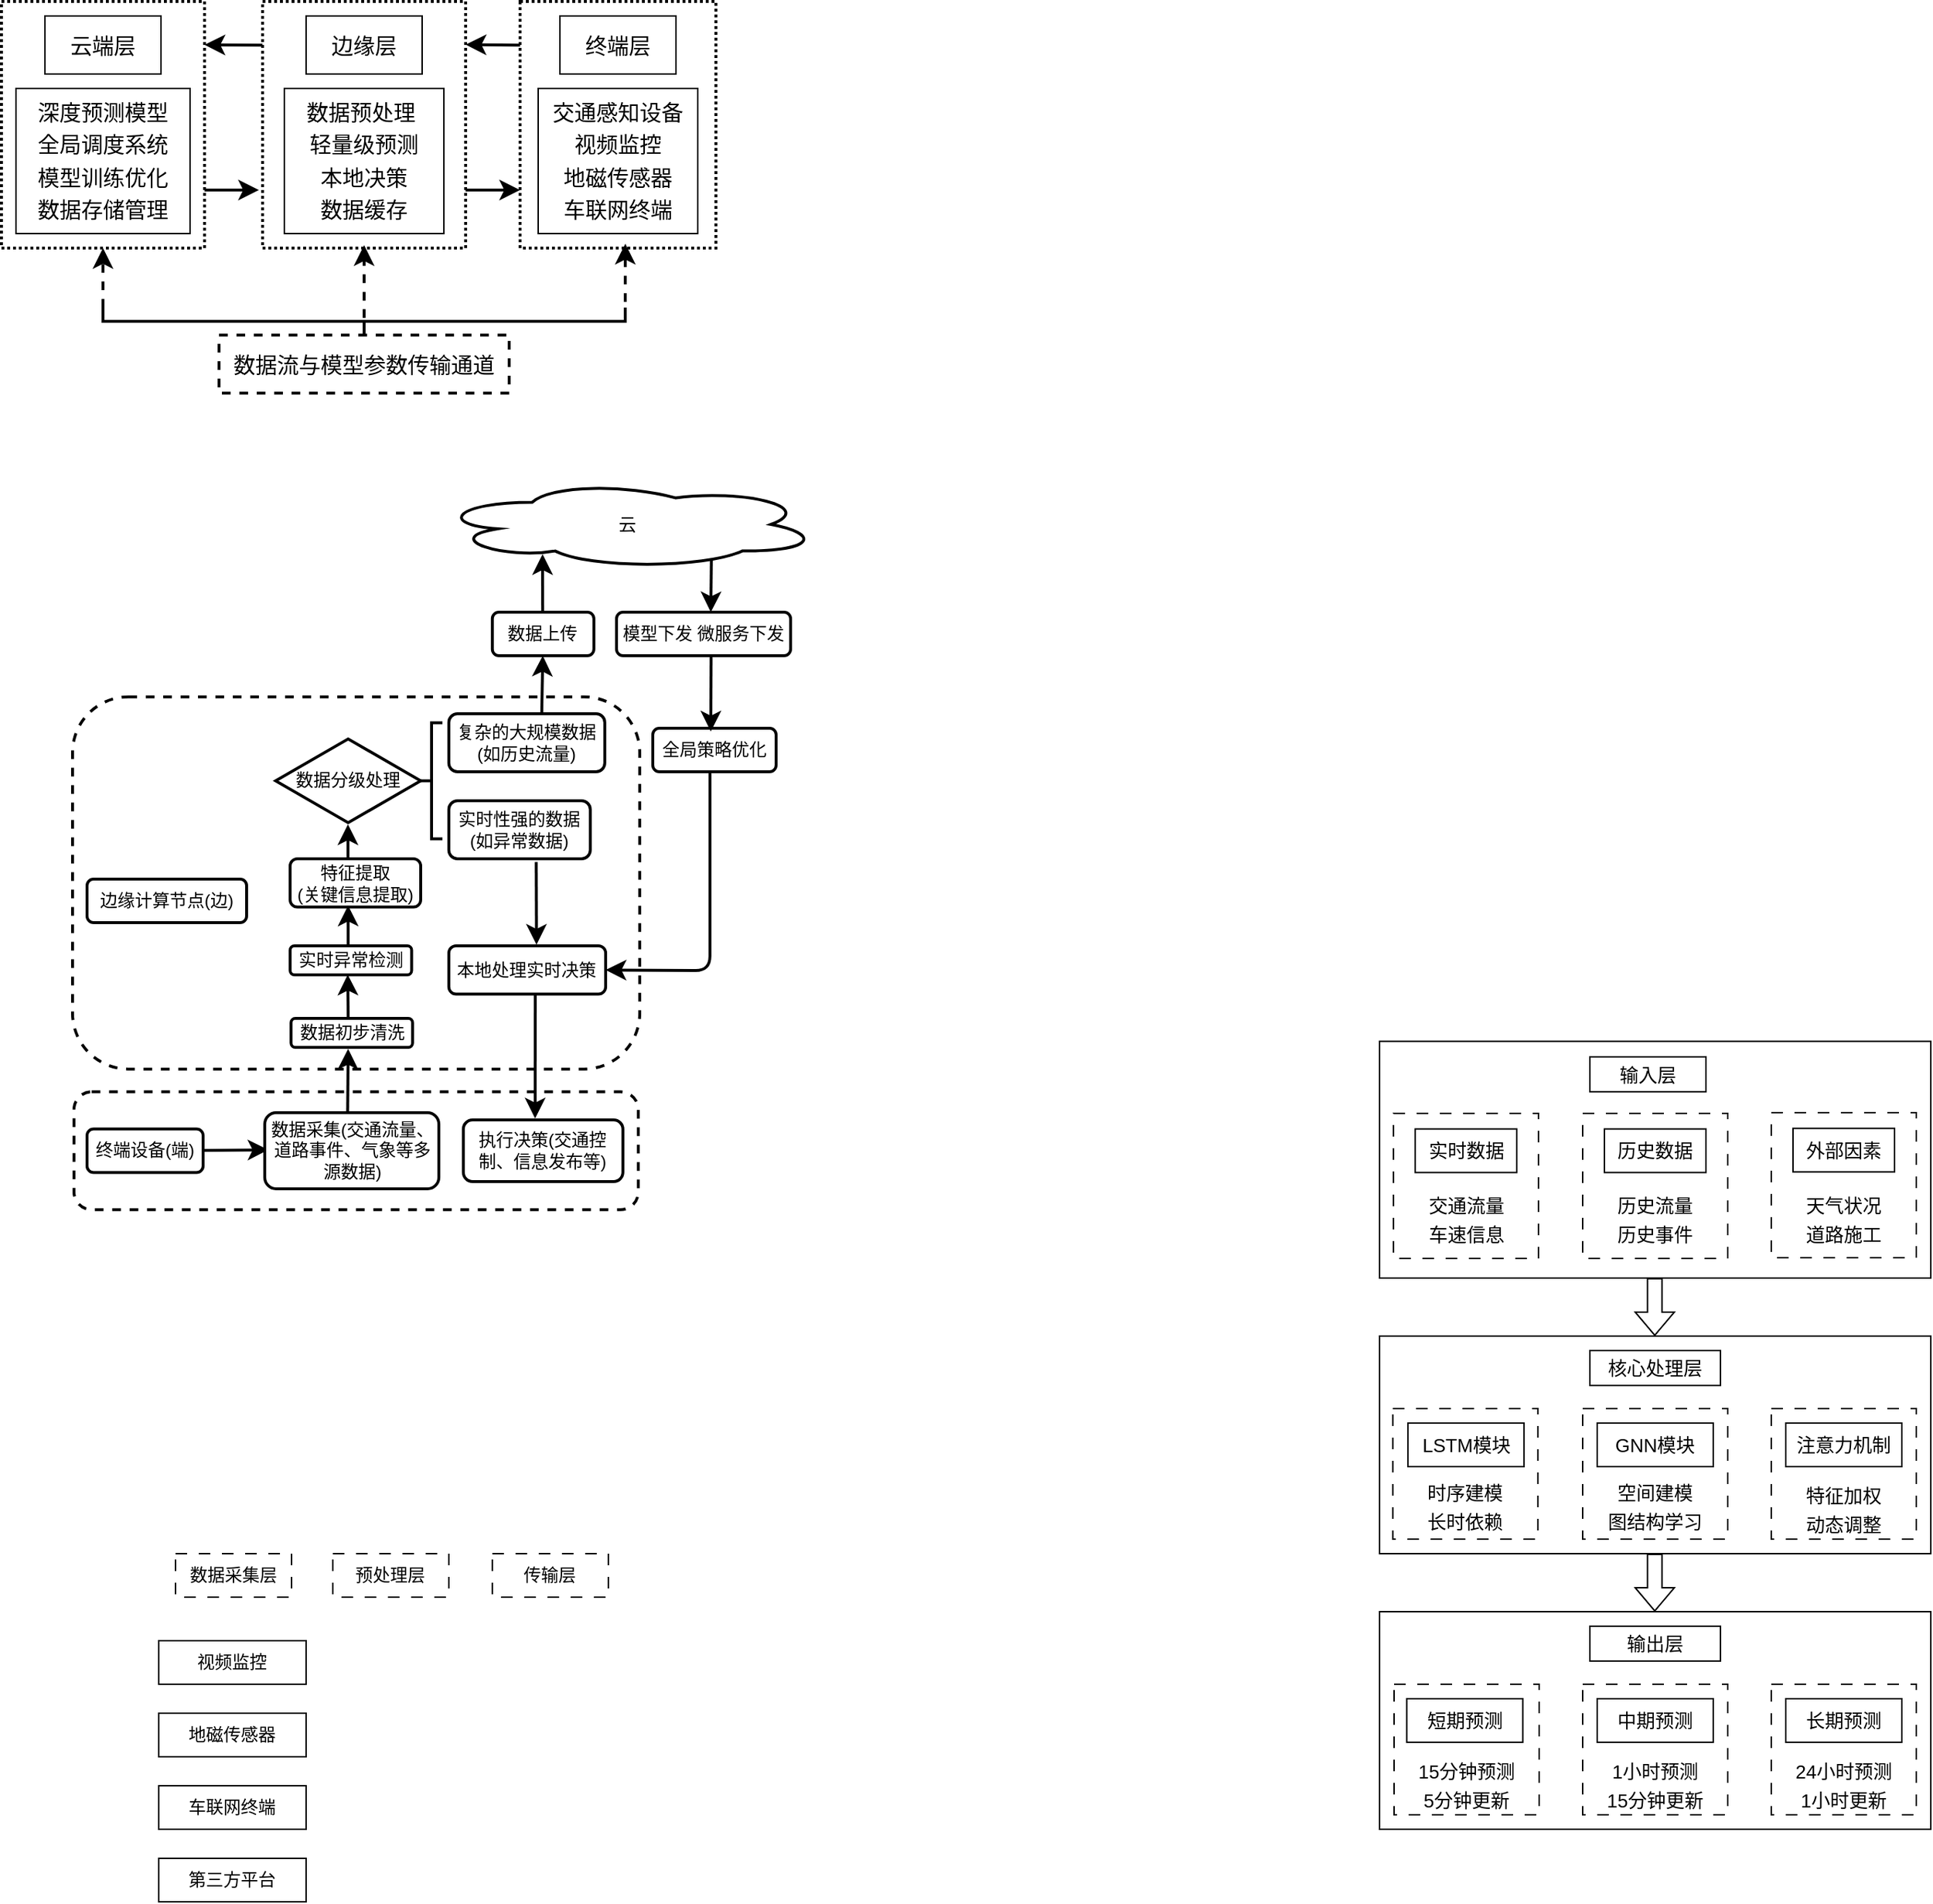 <mxfile version="27.1.3">
  <diagram name="第 1 页" id="DF35kKNHORPSfNY7rUzX">
    <mxGraphModel dx="1016" dy="551" grid="0" gridSize="10" guides="1" tooltips="1" connect="1" arrows="1" fold="1" page="0" pageScale="1" pageWidth="1169" pageHeight="827" math="0" shadow="0">
      <root>
        <mxCell id="0" />
        <mxCell id="1" parent="0" />
        <mxCell id="SpjaAecNoGV0xSyJZOEl-1" value="&lt;font style=&quot;font-size: 15px;&quot;&gt;数据流与模型参数传输通道&lt;/font&gt;" style="rounded=0;whiteSpace=wrap;html=1;dashed=1;strokeWidth=2;fillColor=none;" parent="1" vertex="1">
          <mxGeometry x="210" y="450" width="200" height="40" as="geometry" />
        </mxCell>
        <mxCell id="SpjaAecNoGV0xSyJZOEl-2" value="" style="strokeWidth=2;html=1;shape=mxgraph.flowchart.annotation_2;align=left;labelPosition=right;pointerEvents=1;direction=north;" parent="1" vertex="1">
          <mxGeometry x="130" y="431" width="360" height="19" as="geometry" />
        </mxCell>
        <mxCell id="SpjaAecNoGV0xSyJZOEl-5" value="" style="endArrow=classic;html=1;rounded=0;fontSize=12;startSize=8;endSize=8;curved=1;strokeWidth=2;dashed=1;" parent="1" edge="1">
          <mxGeometry width="50" height="50" relative="1" as="geometry">
            <mxPoint x="130" y="431" as="sourcePoint" />
            <mxPoint x="130" y="390" as="targetPoint" />
          </mxGeometry>
        </mxCell>
        <mxCell id="SpjaAecNoGV0xSyJZOEl-6" value="" style="endArrow=classic;html=1;rounded=0;fontSize=12;startSize=8;endSize=8;curved=1;strokeWidth=2;exitX=0.523;exitY=0.5;exitDx=0;exitDy=0;exitPerimeter=0;dashed=1;entryX=3.158;entryY=0.5;entryDx=0;entryDy=0;entryPerimeter=0;" parent="1" edge="1">
          <mxGeometry width="50" height="50" relative="1" as="geometry">
            <mxPoint x="310" y="438.063" as="sourcePoint" />
            <mxPoint x="310" y="387.998" as="targetPoint" />
          </mxGeometry>
        </mxCell>
        <mxCell id="SpjaAecNoGV0xSyJZOEl-7" value="" style="endArrow=classic;html=1;rounded=0;fontSize=12;startSize=8;endSize=8;curved=1;strokeWidth=2;entryX=3.158;entryY=0.5;entryDx=0;entryDy=0;entryPerimeter=0;exitX=0.523;exitY=0.5;exitDx=0;exitDy=0;exitPerimeter=0;dashed=1;" parent="1" edge="1">
          <mxGeometry width="50" height="50" relative="1" as="geometry">
            <mxPoint x="490" y="439.002" as="sourcePoint" />
            <mxPoint x="490.05" y="387" as="targetPoint" />
          </mxGeometry>
        </mxCell>
        <mxCell id="SpjaAecNoGV0xSyJZOEl-8" value="&lt;font style=&quot;font-size: 15px;&quot;&gt;云端层&lt;/font&gt;" style="rounded=0;whiteSpace=wrap;html=1;fillColor=none;" parent="1" vertex="1">
          <mxGeometry x="90" y="230" width="80" height="40" as="geometry" />
        </mxCell>
        <mxCell id="SpjaAecNoGV0xSyJZOEl-9" style="edgeStyle=none;curved=1;rounded=0;orthogonalLoop=1;jettySize=auto;html=1;exitX=0.5;exitY=0;exitDx=0;exitDy=0;fontSize=12;startSize=8;endSize=8;" parent="1" source="SpjaAecNoGV0xSyJZOEl-8" target="SpjaAecNoGV0xSyJZOEl-8" edge="1">
          <mxGeometry relative="1" as="geometry" />
        </mxCell>
        <mxCell id="SpjaAecNoGV0xSyJZOEl-10" value="&lt;div style=&quot;line-height: 150%;&quot;&gt;&lt;font style=&quot;font-size: 15px; line-height: 150%;&quot;&gt;深度预测模型&lt;/font&gt;&lt;div&gt;&lt;font style=&quot;font-size: 15px; line-height: 150%;&quot;&gt;全局调度系统&lt;/font&gt;&lt;/div&gt;&lt;div&gt;&lt;font style=&quot;font-size: 15px; line-height: 150%;&quot;&gt;模型训练优化&lt;/font&gt;&lt;/div&gt;&lt;div&gt;&lt;font style=&quot;font-size: 15px; line-height: 150%;&quot;&gt;数据存储管理&lt;/font&gt;&lt;/div&gt;&lt;/div&gt;" style="rounded=0;whiteSpace=wrap;html=1;" parent="1" vertex="1">
          <mxGeometry x="70" y="280" width="120" height="100" as="geometry" />
        </mxCell>
        <mxCell id="SpjaAecNoGV0xSyJZOEl-12" value="&lt;font style=&quot;font-size: 15px;&quot;&gt;边缘层&lt;/font&gt;" style="rounded=0;whiteSpace=wrap;html=1;fillColor=none;" parent="1" vertex="1">
          <mxGeometry x="270" y="230" width="80" height="40" as="geometry" />
        </mxCell>
        <mxCell id="SpjaAecNoGV0xSyJZOEl-13" value="&lt;div style=&quot;line-height: 150%;&quot;&gt;&lt;div&gt;&lt;font style=&quot;font-size: 15px; line-height: 150%;&quot;&gt;数据预处理&amp;nbsp;&lt;/font&gt;&lt;/div&gt;&lt;div&gt;&lt;span style=&quot;font-size: 15px; line-height: 150%;&quot;&gt;轻量级预测&lt;/span&gt;&lt;/div&gt;&lt;div&gt;&lt;span style=&quot;background-color: transparent; color: light-dark(rgb(0, 0, 0), rgb(255, 255, 255)); font-size: 15px; line-height: 150%;&quot;&gt;本地决策&lt;/span&gt;&lt;/div&gt;&lt;div&gt;&lt;span style=&quot;font-size: 15px; background-color: transparent; color: light-dark(rgb(0, 0, 0), rgb(255, 255, 255)); line-height: 150%;&quot;&gt;数据缓存&lt;/span&gt;&lt;/div&gt;&lt;/div&gt;" style="rounded=0;whiteSpace=wrap;html=1;" parent="1" vertex="1">
          <mxGeometry x="255" y="280" width="110" height="100" as="geometry" />
        </mxCell>
        <mxCell id="SpjaAecNoGV0xSyJZOEl-14" value="&lt;font style=&quot;font-size: 15px;&quot;&gt;终端层&lt;/font&gt;" style="rounded=0;whiteSpace=wrap;html=1;fillColor=none;" parent="1" vertex="1">
          <mxGeometry x="445" y="230" width="80" height="40" as="geometry" />
        </mxCell>
        <mxCell id="SpjaAecNoGV0xSyJZOEl-15" value="&lt;div style=&quot;line-height: 150%;&quot;&gt;&lt;div&gt;&lt;font style=&quot;font-size: 15px; line-height: 150%;&quot;&gt;交通感知设备&lt;/font&gt;&lt;/div&gt;&lt;div&gt;&lt;font style=&quot;font-size: 15px; line-height: 150%;&quot;&gt;视频监控&lt;/font&gt;&lt;/div&gt;&lt;div&gt;&lt;font style=&quot;font-size: 15px; line-height: 150%;&quot;&gt;地磁传感器&lt;/font&gt;&lt;/div&gt;&lt;div&gt;&lt;font style=&quot;font-size: 15px; line-height: 150%;&quot;&gt;车联网终端&lt;/font&gt;&lt;/div&gt;&lt;/div&gt;" style="rounded=0;whiteSpace=wrap;html=1;" parent="1" vertex="1">
          <mxGeometry x="430" y="280" width="110" height="100" as="geometry" />
        </mxCell>
        <mxCell id="SpjaAecNoGV0xSyJZOEl-20" value="" style="rounded=0;whiteSpace=wrap;html=1;fillColor=none;dashed=1;dashPattern=1 1;strokeWidth=2;" parent="1" vertex="1">
          <mxGeometry x="60" y="220" width="140" height="170" as="geometry" />
        </mxCell>
        <mxCell id="SpjaAecNoGV0xSyJZOEl-21" value="" style="rounded=0;whiteSpace=wrap;html=1;fillColor=none;dashed=1;dashPattern=1 1;strokeWidth=2;glass=0;" parent="1" vertex="1">
          <mxGeometry x="240" y="220" width="140" height="170" as="geometry" />
        </mxCell>
        <mxCell id="SpjaAecNoGV0xSyJZOEl-22" value="" style="rounded=0;whiteSpace=wrap;html=1;fillColor=none;dashed=1;dashPattern=1 1;strokeWidth=2;" parent="1" vertex="1">
          <mxGeometry x="417.5" y="220" width="135" height="170" as="geometry" />
        </mxCell>
        <mxCell id="sg6L_MZa9gXwDMddU_bD-1" value="" style="endArrow=classic;html=1;rounded=0;fontSize=12;startSize=8;endSize=8;curved=1;entryX=1;entryY=0.175;entryDx=0;entryDy=0;entryPerimeter=0;exitX=0;exitY=0.177;exitDx=0;exitDy=0;exitPerimeter=0;strokeWidth=2;" edge="1" parent="1" source="SpjaAecNoGV0xSyJZOEl-22" target="SpjaAecNoGV0xSyJZOEl-21">
          <mxGeometry width="50" height="50" relative="1" as="geometry">
            <mxPoint x="417.495" y="249.15" as="sourcePoint" />
            <mxPoint x="380.19" y="250.85" as="targetPoint" />
          </mxGeometry>
        </mxCell>
        <mxCell id="sg6L_MZa9gXwDMddU_bD-2" value="" style="endArrow=classic;html=1;rounded=0;fontSize=12;startSize=8;endSize=8;curved=1;exitX=1;exitY=0.75;exitDx=0;exitDy=0;entryX=0;entryY=0.75;entryDx=0;entryDy=0;strokeWidth=2;" edge="1" parent="1">
          <mxGeometry width="50" height="50" relative="1" as="geometry">
            <mxPoint x="380" y="350.0" as="sourcePoint" />
            <mxPoint x="417.5" y="350.0" as="targetPoint" />
          </mxGeometry>
        </mxCell>
        <mxCell id="sg6L_MZa9gXwDMddU_bD-3" value="" style="endArrow=classic;html=1;rounded=0;fontSize=12;startSize=8;endSize=8;curved=1;entryX=1;entryY=0.176;entryDx=0;entryDy=0;entryPerimeter=0;exitX=-0.001;exitY=0.177;exitDx=0;exitDy=0;exitPerimeter=0;strokeWidth=2;" edge="1" parent="1" source="SpjaAecNoGV0xSyJZOEl-21" target="SpjaAecNoGV0xSyJZOEl-20">
          <mxGeometry width="50" height="50" relative="1" as="geometry">
            <mxPoint x="237.495" y="249.57" as="sourcePoint" />
            <mxPoint x="200" y="250.42" as="targetPoint" />
          </mxGeometry>
        </mxCell>
        <mxCell id="sg6L_MZa9gXwDMddU_bD-4" value="" style="endArrow=classic;html=1;rounded=0;fontSize=12;startSize=8;endSize=8;curved=1;exitX=1;exitY=0.75;exitDx=0;exitDy=0;entryX=0;entryY=0.75;entryDx=0;entryDy=0;strokeWidth=2;" edge="1" parent="1">
          <mxGeometry width="50" height="50" relative="1" as="geometry">
            <mxPoint x="200" y="350" as="sourcePoint" />
            <mxPoint x="237.5" y="350" as="targetPoint" />
          </mxGeometry>
        </mxCell>
        <mxCell id="sg6L_MZa9gXwDMddU_bD-5" value="云" style="ellipse;shape=cloud;whiteSpace=wrap;html=1;rounded=1;strokeWidth=2;" vertex="1" parent="1">
          <mxGeometry x="360" y="550" width="263.39" height="61" as="geometry" />
        </mxCell>
        <mxCell id="sg6L_MZa9gXwDMddU_bD-6" value="边缘计算节点(边)" style="rounded=1;whiteSpace=wrap;html=1;strokeWidth=2;" vertex="1" parent="1">
          <mxGeometry x="119" y="825" width="110" height="30" as="geometry" />
        </mxCell>
        <mxCell id="sg6L_MZa9gXwDMddU_bD-7" value="" style="edgeStyle=none;curved=1;rounded=1;orthogonalLoop=1;jettySize=auto;html=1;fontSize=12;startSize=8;endSize=8;strokeWidth=2;" edge="1" parent="1">
          <mxGeometry relative="1" as="geometry">
            <mxPoint x="433.09" y="641" as="sourcePoint" />
            <mxPoint x="433" y="601" as="targetPoint" />
          </mxGeometry>
        </mxCell>
        <mxCell id="sg6L_MZa9gXwDMddU_bD-8" value="数据上传" style="rounded=1;whiteSpace=wrap;html=1;strokeWidth=2;" vertex="1" parent="1">
          <mxGeometry x="398.39" y="641" width="70" height="30" as="geometry" />
        </mxCell>
        <mxCell id="sg6L_MZa9gXwDMddU_bD-9" value="模型下发 微服务下发" style="whiteSpace=wrap;html=1;rounded=1;strokeWidth=2;" vertex="1" parent="1">
          <mxGeometry x="484" y="641" width="120" height="30" as="geometry" />
        </mxCell>
        <mxCell id="sg6L_MZa9gXwDMddU_bD-10" value="" style="rounded=1;whiteSpace=wrap;html=1;fillColor=none;dashed=1;strokeWidth=2;" vertex="1" parent="1">
          <mxGeometry x="110" y="971.63" width="389" height="81.25" as="geometry" />
        </mxCell>
        <mxCell id="sg6L_MZa9gXwDMddU_bD-11" value="" style="edgeStyle=none;curved=1;rounded=1;orthogonalLoop=1;jettySize=auto;html=1;fontSize=12;startSize=8;endSize=8;strokeWidth=2;" edge="1" parent="1">
          <mxGeometry relative="1" as="geometry">
            <mxPoint x="199.0" y="1012.015" as="sourcePoint" />
            <mxPoint x="244" y="1011.627" as="targetPoint" />
          </mxGeometry>
        </mxCell>
        <mxCell id="sg6L_MZa9gXwDMddU_bD-12" value="终端设备(端)" style="rounded=1;whiteSpace=wrap;html=1;strokeWidth=2;" vertex="1" parent="1">
          <mxGeometry x="119" y="997.25" width="80" height="30" as="geometry" />
        </mxCell>
        <mxCell id="sg6L_MZa9gXwDMddU_bD-13" value="数据采集(交通流量、道路事件、气象等多源数据)" style="rounded=1;whiteSpace=wrap;html=1;strokeWidth=2;" vertex="1" parent="1">
          <mxGeometry x="241.52" y="986" width="120" height="52.5" as="geometry" />
        </mxCell>
        <mxCell id="sg6L_MZa9gXwDMddU_bD-14" value="执行决策(交通控制、信息发布等)" style="rounded=1;whiteSpace=wrap;html=1;strokeWidth=2;" vertex="1" parent="1">
          <mxGeometry x="378.39" y="991" width="110" height="42.5" as="geometry" />
        </mxCell>
        <mxCell id="sg6L_MZa9gXwDMddU_bD-15" value="数据初步清洗" style="rounded=1;whiteSpace=wrap;html=1;strokeWidth=2;" vertex="1" parent="1">
          <mxGeometry x="259.64" y="921" width="83.75" height="20" as="geometry" />
        </mxCell>
        <mxCell id="sg6L_MZa9gXwDMddU_bD-16" value="实时异常检测" style="rounded=1;whiteSpace=wrap;html=1;strokeWidth=2;" vertex="1" parent="1">
          <mxGeometry x="259.01" y="871" width="83.75" height="20" as="geometry" />
        </mxCell>
        <mxCell id="sg6L_MZa9gXwDMddU_bD-17" value="" style="edgeStyle=none;curved=1;rounded=1;orthogonalLoop=1;jettySize=auto;html=1;fontSize=12;startSize=8;endSize=8;strokeWidth=2;" edge="1" parent="1">
          <mxGeometry relative="1" as="geometry">
            <mxPoint x="298.86" y="811" as="sourcePoint" />
            <mxPoint x="298.86" y="787.25" as="targetPoint" />
          </mxGeometry>
        </mxCell>
        <mxCell id="sg6L_MZa9gXwDMddU_bD-18" value="特征提取&lt;div&gt;(关键信息提取)&lt;/div&gt;" style="rounded=1;whiteSpace=wrap;html=1;strokeWidth=2;" vertex="1" parent="1">
          <mxGeometry x="259" y="811" width="90" height="33.25" as="geometry" />
        </mxCell>
        <mxCell id="sg6L_MZa9gXwDMddU_bD-19" value="" style="edgeStyle=none;curved=1;rounded=1;orthogonalLoop=1;jettySize=auto;html=1;fontSize=12;startSize=8;endSize=8;exitX=0.618;exitY=1.057;exitDx=0;exitDy=0;exitPerimeter=0;strokeWidth=2;entryX=0.559;entryY=-0.024;entryDx=0;entryDy=0;entryPerimeter=0;" edge="1" parent="1" source="sg6L_MZa9gXwDMddU_bD-20" target="sg6L_MZa9gXwDMddU_bD-30">
          <mxGeometry relative="1" as="geometry">
            <mxPoint x="422.541" y="812.48" as="sourcePoint" />
            <mxPoint x="422.19" y="871" as="targetPoint" />
          </mxGeometry>
        </mxCell>
        <mxCell id="sg6L_MZa9gXwDMddU_bD-20" value="实时性强的数据&lt;div&gt;(如异常数据)&lt;/div&gt;" style="rounded=1;whiteSpace=wrap;html=1;strokeWidth=2;" vertex="1" parent="1">
          <mxGeometry x="368.39" y="771" width="97.51" height="40" as="geometry" />
        </mxCell>
        <mxCell id="sg6L_MZa9gXwDMddU_bD-21" value="" style="edgeStyle=none;curved=1;rounded=1;orthogonalLoop=1;jettySize=auto;html=1;fontSize=12;startSize=8;endSize=8;strokeWidth=2;exitX=0.596;exitY=-0.01;exitDx=0;exitDy=0;exitPerimeter=0;" edge="1" parent="1" source="sg6L_MZa9gXwDMddU_bD-22" target="sg6L_MZa9gXwDMddU_bD-8">
          <mxGeometry relative="1" as="geometry" />
        </mxCell>
        <mxCell id="sg6L_MZa9gXwDMddU_bD-22" value="复杂的大规模数据&lt;div&gt;(如历史流量)&lt;/div&gt;" style="rounded=1;whiteSpace=wrap;html=1;strokeWidth=2;" vertex="1" parent="1">
          <mxGeometry x="368.39" y="711" width="107.51" height="40" as="geometry" />
        </mxCell>
        <mxCell id="sg6L_MZa9gXwDMddU_bD-23" value="" style="endArrow=classic;html=1;rounded=1;fontSize=12;startSize=8;endSize=8;curved=1;strokeWidth=2;exitX=0.719;exitY=0.901;exitDx=0;exitDy=0;exitPerimeter=0;" edge="1" parent="1" source="sg6L_MZa9gXwDMddU_bD-5">
          <mxGeometry width="50" height="50" relative="1" as="geometry">
            <mxPoint x="549" y="601" as="sourcePoint" />
            <mxPoint x="549" y="641" as="targetPoint" />
          </mxGeometry>
        </mxCell>
        <mxCell id="sg6L_MZa9gXwDMddU_bD-24" value="数据分级处理" style="html=1;whiteSpace=wrap;aspect=fixed;shape=isoRectangle;rounded=1;strokeWidth=2;" vertex="1" parent="1">
          <mxGeometry x="249" y="727.25" width="100" height="60" as="geometry" />
        </mxCell>
        <mxCell id="sg6L_MZa9gXwDMddU_bD-25" value="" style="strokeWidth=2;html=1;shape=mxgraph.flowchart.annotation_2;align=left;labelPosition=right;pointerEvents=1;rounded=1;" vertex="1" parent="1">
          <mxGeometry x="349" y="717.25" width="15" height="80" as="geometry" />
        </mxCell>
        <mxCell id="sg6L_MZa9gXwDMddU_bD-26" value="" style="endArrow=classic;html=1;rounded=1;fontSize=12;startSize=8;endSize=8;curved=1;exitX=0.476;exitY=0.016;exitDx=0;exitDy=0;exitPerimeter=0;strokeWidth=2;" edge="1" parent="1" source="sg6L_MZa9gXwDMddU_bD-13">
          <mxGeometry width="50" height="50" relative="1" as="geometry">
            <mxPoint x="299" y="971" as="sourcePoint" />
            <mxPoint x="299" y="942" as="targetPoint" />
          </mxGeometry>
        </mxCell>
        <mxCell id="sg6L_MZa9gXwDMddU_bD-27" value="" style="endArrow=classic;html=1;rounded=1;fontSize=12;startSize=8;endSize=8;curved=1;entryX=0.474;entryY=0.993;entryDx=0;entryDy=0;entryPerimeter=0;strokeWidth=2;" edge="1" parent="1" target="sg6L_MZa9gXwDMddU_bD-16">
          <mxGeometry width="50" height="50" relative="1" as="geometry">
            <mxPoint x="299.01" y="921" as="sourcePoint" />
            <mxPoint x="299" y="901" as="targetPoint" />
          </mxGeometry>
        </mxCell>
        <mxCell id="sg6L_MZa9gXwDMddU_bD-28" value="" style="endArrow=classic;html=1;rounded=1;fontSize=12;startSize=8;endSize=8;curved=1;entryX=0.444;entryY=0.969;entryDx=0;entryDy=0;entryPerimeter=0;strokeWidth=2;" edge="1" parent="1" target="sg6L_MZa9gXwDMddU_bD-18">
          <mxGeometry width="50" height="50" relative="1" as="geometry">
            <mxPoint x="299.01" y="871" as="sourcePoint" />
            <mxPoint x="349.01" y="821" as="targetPoint" />
          </mxGeometry>
        </mxCell>
        <mxCell id="sg6L_MZa9gXwDMddU_bD-29" value="" style="edgeStyle=none;curved=1;rounded=1;orthogonalLoop=1;jettySize=auto;html=1;fontSize=12;startSize=8;endSize=8;entryX=0.45;entryY=-0.023;entryDx=0;entryDy=0;exitX=0.551;exitY=1.015;exitDx=0;exitDy=0;exitPerimeter=0;strokeWidth=2;entryPerimeter=0;" edge="1" parent="1" source="sg6L_MZa9gXwDMddU_bD-30" target="sg6L_MZa9gXwDMddU_bD-14">
          <mxGeometry relative="1" as="geometry">
            <mxPoint x="435.535" y="898.329" as="sourcePoint" />
            <mxPoint x="435.57" y="988.497" as="targetPoint" />
          </mxGeometry>
        </mxCell>
        <mxCell id="sg6L_MZa9gXwDMddU_bD-30" value="本地处理实时决策" style="rounded=1;whiteSpace=wrap;html=1;strokeWidth=2;" vertex="1" parent="1">
          <mxGeometry x="368.39" y="871" width="108.12" height="33.25" as="geometry" />
        </mxCell>
        <mxCell id="sg6L_MZa9gXwDMddU_bD-31" value="全局策略优化" style="rounded=1;whiteSpace=wrap;html=1;strokeWidth=2;" vertex="1" parent="1">
          <mxGeometry x="509" y="721" width="85" height="30" as="geometry" />
        </mxCell>
        <mxCell id="sg6L_MZa9gXwDMddU_bD-32" value="" style="endArrow=classic;html=1;rounded=1;fontSize=12;startSize=8;endSize=8;curved=1;entryX=0.398;entryY=0.075;entryDx=0;entryDy=0;entryPerimeter=0;strokeWidth=2;" edge="1" parent="1">
          <mxGeometry width="50" height="50" relative="1" as="geometry">
            <mxPoint x="549.2" y="671" as="sourcePoint" />
            <mxPoint x="549" y="723.25" as="targetPoint" />
          </mxGeometry>
        </mxCell>
        <mxCell id="sg6L_MZa9gXwDMddU_bD-33" value="" style="rounded=1;whiteSpace=wrap;html=1;fillColor=none;dashed=1;strokeWidth=2;" vertex="1" parent="1">
          <mxGeometry x="109" y="699.32" width="391" height="256.62" as="geometry" />
        </mxCell>
        <mxCell id="sg6L_MZa9gXwDMddU_bD-34" style="edgeStyle=none;curved=1;rounded=1;orthogonalLoop=1;jettySize=auto;html=1;exitX=0.5;exitY=0;exitDx=0;exitDy=0;fontSize=12;startSize=8;endSize=8;strokeWidth=2;" edge="1" parent="1" source="sg6L_MZa9gXwDMddU_bD-6" target="sg6L_MZa9gXwDMddU_bD-6">
          <mxGeometry relative="1" as="geometry" />
        </mxCell>
        <mxCell id="sg6L_MZa9gXwDMddU_bD-35" value="" style="endArrow=classic;html=1;rounded=1;fontSize=12;startSize=8;endSize=8;curved=0;strokeWidth=2;entryX=1;entryY=0.5;entryDx=0;entryDy=0;" edge="1" parent="1" target="sg6L_MZa9gXwDMddU_bD-30">
          <mxGeometry width="50" height="50" relative="1" as="geometry">
            <mxPoint x="548.39" y="751" as="sourcePoint" />
            <mxPoint x="480" y="888" as="targetPoint" />
            <Array as="points">
              <mxPoint x="548.39" y="888.11" />
            </Array>
          </mxGeometry>
        </mxCell>
        <mxCell id="sg6L_MZa9gXwDMddU_bD-36" value="数据采集层" style="rounded=0;whiteSpace=wrap;html=1;dashed=1;dashPattern=8 8;" vertex="1" parent="1">
          <mxGeometry x="180" y="1290" width="80" height="30" as="geometry" />
        </mxCell>
        <mxCell id="sg6L_MZa9gXwDMddU_bD-37" value="预处理层" style="rounded=0;whiteSpace=wrap;html=1;dashed=1;dashPattern=8 8;" vertex="1" parent="1">
          <mxGeometry x="288.39" y="1290" width="80" height="30" as="geometry" />
        </mxCell>
        <mxCell id="sg6L_MZa9gXwDMddU_bD-38" value="传输层" style="rounded=0;whiteSpace=wrap;html=1;dashed=1;dashPattern=8 8;" vertex="1" parent="1">
          <mxGeometry x="398.39" y="1290" width="80" height="30" as="geometry" />
        </mxCell>
        <mxCell id="sg6L_MZa9gXwDMddU_bD-39" value="视频监控" style="rounded=0;whiteSpace=wrap;html=1;" vertex="1" parent="1">
          <mxGeometry x="168.39" y="1350" width="101.61" height="30" as="geometry" />
        </mxCell>
        <mxCell id="sg6L_MZa9gXwDMddU_bD-40" value="地磁传感器" style="rounded=0;whiteSpace=wrap;html=1;" vertex="1" parent="1">
          <mxGeometry x="168.39" y="1400" width="101.61" height="30" as="geometry" />
        </mxCell>
        <mxCell id="sg6L_MZa9gXwDMddU_bD-41" value="车联网终端" style="rounded=0;whiteSpace=wrap;html=1;" vertex="1" parent="1">
          <mxGeometry x="168.39" y="1450" width="101.61" height="30" as="geometry" />
        </mxCell>
        <mxCell id="sg6L_MZa9gXwDMddU_bD-42" value="第三方平台" style="rounded=0;whiteSpace=wrap;html=1;" vertex="1" parent="1">
          <mxGeometry x="168.39" y="1500" width="101.61" height="30" as="geometry" />
        </mxCell>
        <mxCell id="sg6L_MZa9gXwDMddU_bD-43" value="输入层" style="rounded=0;whiteSpace=wrap;html=1;fontSize=13;" vertex="1" parent="1">
          <mxGeometry x="1155" y="947.57" width="80" height="24.06" as="geometry" />
        </mxCell>
        <mxCell id="sg6L_MZa9gXwDMddU_bD-44" value="实时数据" style="rounded=0;whiteSpace=wrap;html=1;fontSize=13;" vertex="1" parent="1">
          <mxGeometry x="1034.58" y="997.25" width="70" height="30" as="geometry" />
        </mxCell>
        <mxCell id="sg6L_MZa9gXwDMddU_bD-45" value="外部因素" style="rounded=0;whiteSpace=wrap;html=1;fontSize=13;" vertex="1" parent="1">
          <mxGeometry x="1295" y="996.82" width="70" height="30" as="geometry" />
        </mxCell>
        <mxCell id="sg6L_MZa9gXwDMddU_bD-46" value="历史数据" style="rounded=0;whiteSpace=wrap;html=1;fontSize=13;" vertex="1" parent="1">
          <mxGeometry x="1165" y="997.25" width="70" height="30" as="geometry" />
        </mxCell>
        <mxCell id="sg6L_MZa9gXwDMddU_bD-47" value="&lt;div style=&quot;line-height: 150%;&quot;&gt;交通流量&lt;div&gt;车速信息&lt;/div&gt;&lt;/div&gt;" style="rounded=0;whiteSpace=wrap;html=1;dashed=1;dashPattern=8 8;strokeColor=none;fillColor=none;fontSize=13;" vertex="1" parent="1">
          <mxGeometry x="1034.58" y="1038.5" width="70" height="43.5" as="geometry" />
        </mxCell>
        <mxCell id="sg6L_MZa9gXwDMddU_bD-49" value="&lt;div style=&quot;line-height: 150%;&quot;&gt;历史流量&lt;div&gt;历史事件&lt;/div&gt;&lt;/div&gt;" style="rounded=0;whiteSpace=wrap;html=1;dashed=1;dashPattern=8 8;fillColor=none;strokeColor=none;fontSize=13;" vertex="1" parent="1">
          <mxGeometry x="1165" y="1038.5" width="70" height="43.5" as="geometry" />
        </mxCell>
        <mxCell id="sg6L_MZa9gXwDMddU_bD-50" value="&lt;div style=&quot;line-height: 150%;&quot;&gt;天气状况&lt;div&gt;道路施工&lt;/div&gt;&lt;/div&gt;" style="rounded=0;whiteSpace=wrap;html=1;dashed=1;dashPattern=8 8;fillColor=none;strokeColor=none;fontSize=13;" vertex="1" parent="1">
          <mxGeometry x="1295" y="1038.06" width="70" height="43.5" as="geometry" />
        </mxCell>
        <mxCell id="sg6L_MZa9gXwDMddU_bD-51" value="核心处理层" style="rounded=0;whiteSpace=wrap;html=1;fontSize=13;" vertex="1" parent="1">
          <mxGeometry x="1155" y="1150" width="90" height="24.06" as="geometry" />
        </mxCell>
        <mxCell id="sg6L_MZa9gXwDMddU_bD-52" value="LSTM模块" style="rounded=0;whiteSpace=wrap;html=1;fontSize=13;" vertex="1" parent="1">
          <mxGeometry x="1029.58" y="1200" width="80" height="30" as="geometry" />
        </mxCell>
        <mxCell id="sg6L_MZa9gXwDMddU_bD-54" value="&lt;div style=&quot;line-height: 150%;&quot;&gt;时序建模&lt;div&gt;长时依赖&lt;/div&gt;&lt;/div&gt;" style="rounded=0;whiteSpace=wrap;html=1;strokeColor=none;fillColor=none;fontSize=13;" vertex="1" parent="1">
          <mxGeometry x="1034.16" y="1230" width="70" height="55" as="geometry" />
        </mxCell>
        <mxCell id="sg6L_MZa9gXwDMddU_bD-56" value="GNN模块" style="rounded=0;whiteSpace=wrap;html=1;fontSize=13;" vertex="1" parent="1">
          <mxGeometry x="1160" y="1200" width="80" height="30" as="geometry" />
        </mxCell>
        <mxCell id="sg6L_MZa9gXwDMddU_bD-57" value="&lt;div style=&quot;line-height: 150%;&quot;&gt;空间建模&lt;div&gt;图结构学习&lt;/div&gt;&lt;/div&gt;" style="rounded=0;whiteSpace=wrap;html=1;strokeColor=none;fillColor=none;fontSize=13;" vertex="1" parent="1">
          <mxGeometry x="1165" y="1230" width="70" height="55" as="geometry" />
        </mxCell>
        <mxCell id="sg6L_MZa9gXwDMddU_bD-58" value="注意力机制" style="rounded=0;whiteSpace=wrap;html=1;fontSize=13;" vertex="1" parent="1">
          <mxGeometry x="1290" y="1200" width="80" height="30" as="geometry" />
        </mxCell>
        <mxCell id="sg6L_MZa9gXwDMddU_bD-59" value="&lt;div style=&quot;line-height: 150%;&quot;&gt;特征加权&lt;div&gt;动态调整&lt;/div&gt;&lt;/div&gt;" style="rounded=0;whiteSpace=wrap;html=1;strokeColor=none;fillColor=none;fontSize=13;" vertex="1" parent="1">
          <mxGeometry x="1295" y="1230" width="70" height="60" as="geometry" />
        </mxCell>
        <mxCell id="sg6L_MZa9gXwDMddU_bD-60" value="输出层" style="rounded=0;whiteSpace=wrap;html=1;fontSize=13;" vertex="1" parent="1">
          <mxGeometry x="1155" y="1340" width="90" height="24.06" as="geometry" />
        </mxCell>
        <mxCell id="sg6L_MZa9gXwDMddU_bD-61" value="短期预测" style="rounded=0;whiteSpace=wrap;html=1;fontSize=13;" vertex="1" parent="1">
          <mxGeometry x="1028.74" y="1390" width="80" height="30" as="geometry" />
        </mxCell>
        <mxCell id="sg6L_MZa9gXwDMddU_bD-62" value="&lt;div style=&quot;line-height: 150%;&quot;&gt;15分钟预测&lt;div&gt;5分钟更新&lt;/div&gt;&lt;/div&gt;" style="rounded=0;whiteSpace=wrap;html=1;fillColor=none;strokeColor=none;fontSize=13;" vertex="1" parent="1">
          <mxGeometry x="1010" y="1420" width="120" height="60" as="geometry" />
        </mxCell>
        <mxCell id="sg6L_MZa9gXwDMddU_bD-63" value="中期预测" style="rounded=0;whiteSpace=wrap;html=1;fontSize=13;" vertex="1" parent="1">
          <mxGeometry x="1160" y="1390" width="80" height="30" as="geometry" />
        </mxCell>
        <mxCell id="sg6L_MZa9gXwDMddU_bD-64" value="&lt;div style=&quot;line-height: 150%;&quot;&gt;1小时预测&lt;div&gt;15分钟更新&lt;/div&gt;&lt;/div&gt;" style="rounded=0;whiteSpace=wrap;html=1;fillColor=none;strokeColor=none;fontSize=13;" vertex="1" parent="1">
          <mxGeometry x="1140" y="1420" width="120" height="60" as="geometry" />
        </mxCell>
        <mxCell id="sg6L_MZa9gXwDMddU_bD-65" value="长期预测" style="rounded=0;whiteSpace=wrap;html=1;fontSize=13;" vertex="1" parent="1">
          <mxGeometry x="1290" y="1390" width="80" height="30" as="geometry" />
        </mxCell>
        <mxCell id="sg6L_MZa9gXwDMddU_bD-66" value="&lt;div style=&quot;line-height: 150%;&quot;&gt;24小时预测&lt;div&gt;1小时更新&lt;/div&gt;&lt;/div&gt;" style="rounded=0;whiteSpace=wrap;html=1;fillColor=none;strokeColor=none;fontSize=13;" vertex="1" parent="1">
          <mxGeometry x="1270" y="1420" width="120" height="60" as="geometry" />
        </mxCell>
        <mxCell id="sg6L_MZa9gXwDMddU_bD-69" value="" style="rounded=0;whiteSpace=wrap;html=1;fillColor=none;dashed=1;dashPattern=8 8;fontSize=13;" vertex="1" parent="1">
          <mxGeometry x="1019.58" y="986.44" width="100" height="100" as="geometry" />
        </mxCell>
        <mxCell id="sg6L_MZa9gXwDMddU_bD-70" style="edgeStyle=none;curved=1;rounded=0;orthogonalLoop=1;jettySize=auto;html=1;entryX=1;entryY=0.5;entryDx=0;entryDy=0;fontSize=13;startSize=8;endSize=8;" edge="1" parent="1" source="sg6L_MZa9gXwDMddU_bD-69" target="sg6L_MZa9gXwDMddU_bD-69">
          <mxGeometry relative="1" as="geometry" />
        </mxCell>
        <mxCell id="sg6L_MZa9gXwDMddU_bD-71" value="" style="rounded=0;whiteSpace=wrap;html=1;fillColor=none;dashed=1;dashPattern=8 8;fontSize=13;" vertex="1" parent="1">
          <mxGeometry x="1150" y="986.44" width="100" height="100" as="geometry" />
        </mxCell>
        <mxCell id="sg6L_MZa9gXwDMddU_bD-72" value="" style="rounded=0;whiteSpace=wrap;html=1;fillColor=none;dashed=1;dashPattern=8 8;fontSize=13;" vertex="1" parent="1">
          <mxGeometry x="1280" y="986" width="100" height="100" as="geometry" />
        </mxCell>
        <mxCell id="sg6L_MZa9gXwDMddU_bD-76" value="" style="rounded=0;whiteSpace=wrap;html=1;fillColor=none;dashed=1;dashPattern=8 8;fontSize=13;" vertex="1" parent="1">
          <mxGeometry x="1019.16" y="1190" width="100" height="90" as="geometry" />
        </mxCell>
        <mxCell id="sg6L_MZa9gXwDMddU_bD-77" value="" style="rounded=0;whiteSpace=wrap;html=1;fillColor=none;dashed=1;dashPattern=8 8;fontSize=13;" vertex="1" parent="1">
          <mxGeometry x="1150" y="1190" width="100" height="90" as="geometry" />
        </mxCell>
        <mxCell id="sg6L_MZa9gXwDMddU_bD-78" value="" style="rounded=0;whiteSpace=wrap;html=1;fillColor=none;dashed=1;dashPattern=8 8;fontSize=13;" vertex="1" parent="1">
          <mxGeometry x="1280" y="1190" width="100" height="90" as="geometry" />
        </mxCell>
        <mxCell id="sg6L_MZa9gXwDMddU_bD-79" value="" style="rounded=0;whiteSpace=wrap;html=1;fillColor=none;fontSize=13;" vertex="1" parent="1">
          <mxGeometry x="1010" y="936.82" width="380" height="163.18" as="geometry" />
        </mxCell>
        <mxCell id="sg6L_MZa9gXwDMddU_bD-80" value="" style="rounded=0;whiteSpace=wrap;html=1;fillColor=none;fontSize=13;" vertex="1" parent="1">
          <mxGeometry x="1010" y="1140" width="380" height="150" as="geometry" />
        </mxCell>
        <mxCell id="sg6L_MZa9gXwDMddU_bD-81" value="" style="rounded=0;whiteSpace=wrap;html=1;fillColor=none;dashed=1;dashPattern=8 8;fontSize=13;" vertex="1" parent="1">
          <mxGeometry x="1020" y="1380" width="100" height="90" as="geometry" />
        </mxCell>
        <mxCell id="sg6L_MZa9gXwDMddU_bD-82" value="" style="rounded=0;whiteSpace=wrap;html=1;fillColor=none;dashed=1;dashPattern=8 8;fontSize=13;" vertex="1" parent="1">
          <mxGeometry x="1150" y="1380" width="100" height="90" as="geometry" />
        </mxCell>
        <mxCell id="sg6L_MZa9gXwDMddU_bD-83" value="" style="rounded=0;whiteSpace=wrap;html=1;fillColor=none;dashed=1;dashPattern=8 8;fontSize=13;" vertex="1" parent="1">
          <mxGeometry x="1280" y="1380" width="100" height="90" as="geometry" />
        </mxCell>
        <mxCell id="sg6L_MZa9gXwDMddU_bD-85" value="" style="rounded=0;whiteSpace=wrap;html=1;fillColor=none;fontSize=13;" vertex="1" parent="1">
          <mxGeometry x="1010" y="1330" width="380" height="150" as="geometry" />
        </mxCell>
        <mxCell id="sg6L_MZa9gXwDMddU_bD-89" value="" style="shape=flexArrow;endArrow=classic;html=1;rounded=0;fontSize=13;startSize=8;endSize=5.017;curved=1;endWidth=16;" edge="1" parent="1">
          <mxGeometry width="50" height="50" relative="1" as="geometry">
            <mxPoint x="1199.71" y="1100" as="sourcePoint" />
            <mxPoint x="1199.71" y="1140" as="targetPoint" />
          </mxGeometry>
        </mxCell>
        <mxCell id="sg6L_MZa9gXwDMddU_bD-90" value="" style="shape=flexArrow;endArrow=classic;html=1;rounded=0;fontSize=13;startSize=8;endSize=5.017;curved=1;endWidth=16;" edge="1" parent="1">
          <mxGeometry width="50" height="50" relative="1" as="geometry">
            <mxPoint x="1199.71" y="1290" as="sourcePoint" />
            <mxPoint x="1199.71" y="1330" as="targetPoint" />
          </mxGeometry>
        </mxCell>
      </root>
    </mxGraphModel>
  </diagram>
</mxfile>
